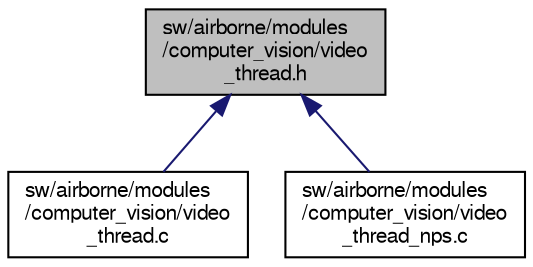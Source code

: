 digraph "sw/airborne/modules/computer_vision/video_thread.h"
{
  edge [fontname="FreeSans",fontsize="10",labelfontname="FreeSans",labelfontsize="10"];
  node [fontname="FreeSans",fontsize="10",shape=record];
  Node1 [label="sw/airborne/modules\l/computer_vision/video\l_thread.h",height=0.2,width=0.4,color="black", fillcolor="grey75", style="filled", fontcolor="black"];
  Node1 -> Node2 [dir="back",color="midnightblue",fontsize="10",style="solid",fontname="FreeSans"];
  Node2 [label="sw/airborne/modules\l/computer_vision/video\l_thread.c",height=0.2,width=0.4,color="black", fillcolor="white", style="filled",URL="$video__thread_8c.html"];
  Node1 -> Node3 [dir="back",color="midnightblue",fontsize="10",style="solid",fontname="FreeSans"];
  Node3 [label="sw/airborne/modules\l/computer_vision/video\l_thread_nps.c",height=0.2,width=0.4,color="black", fillcolor="white", style="filled",URL="$video__thread__nps_8c.html"];
}
